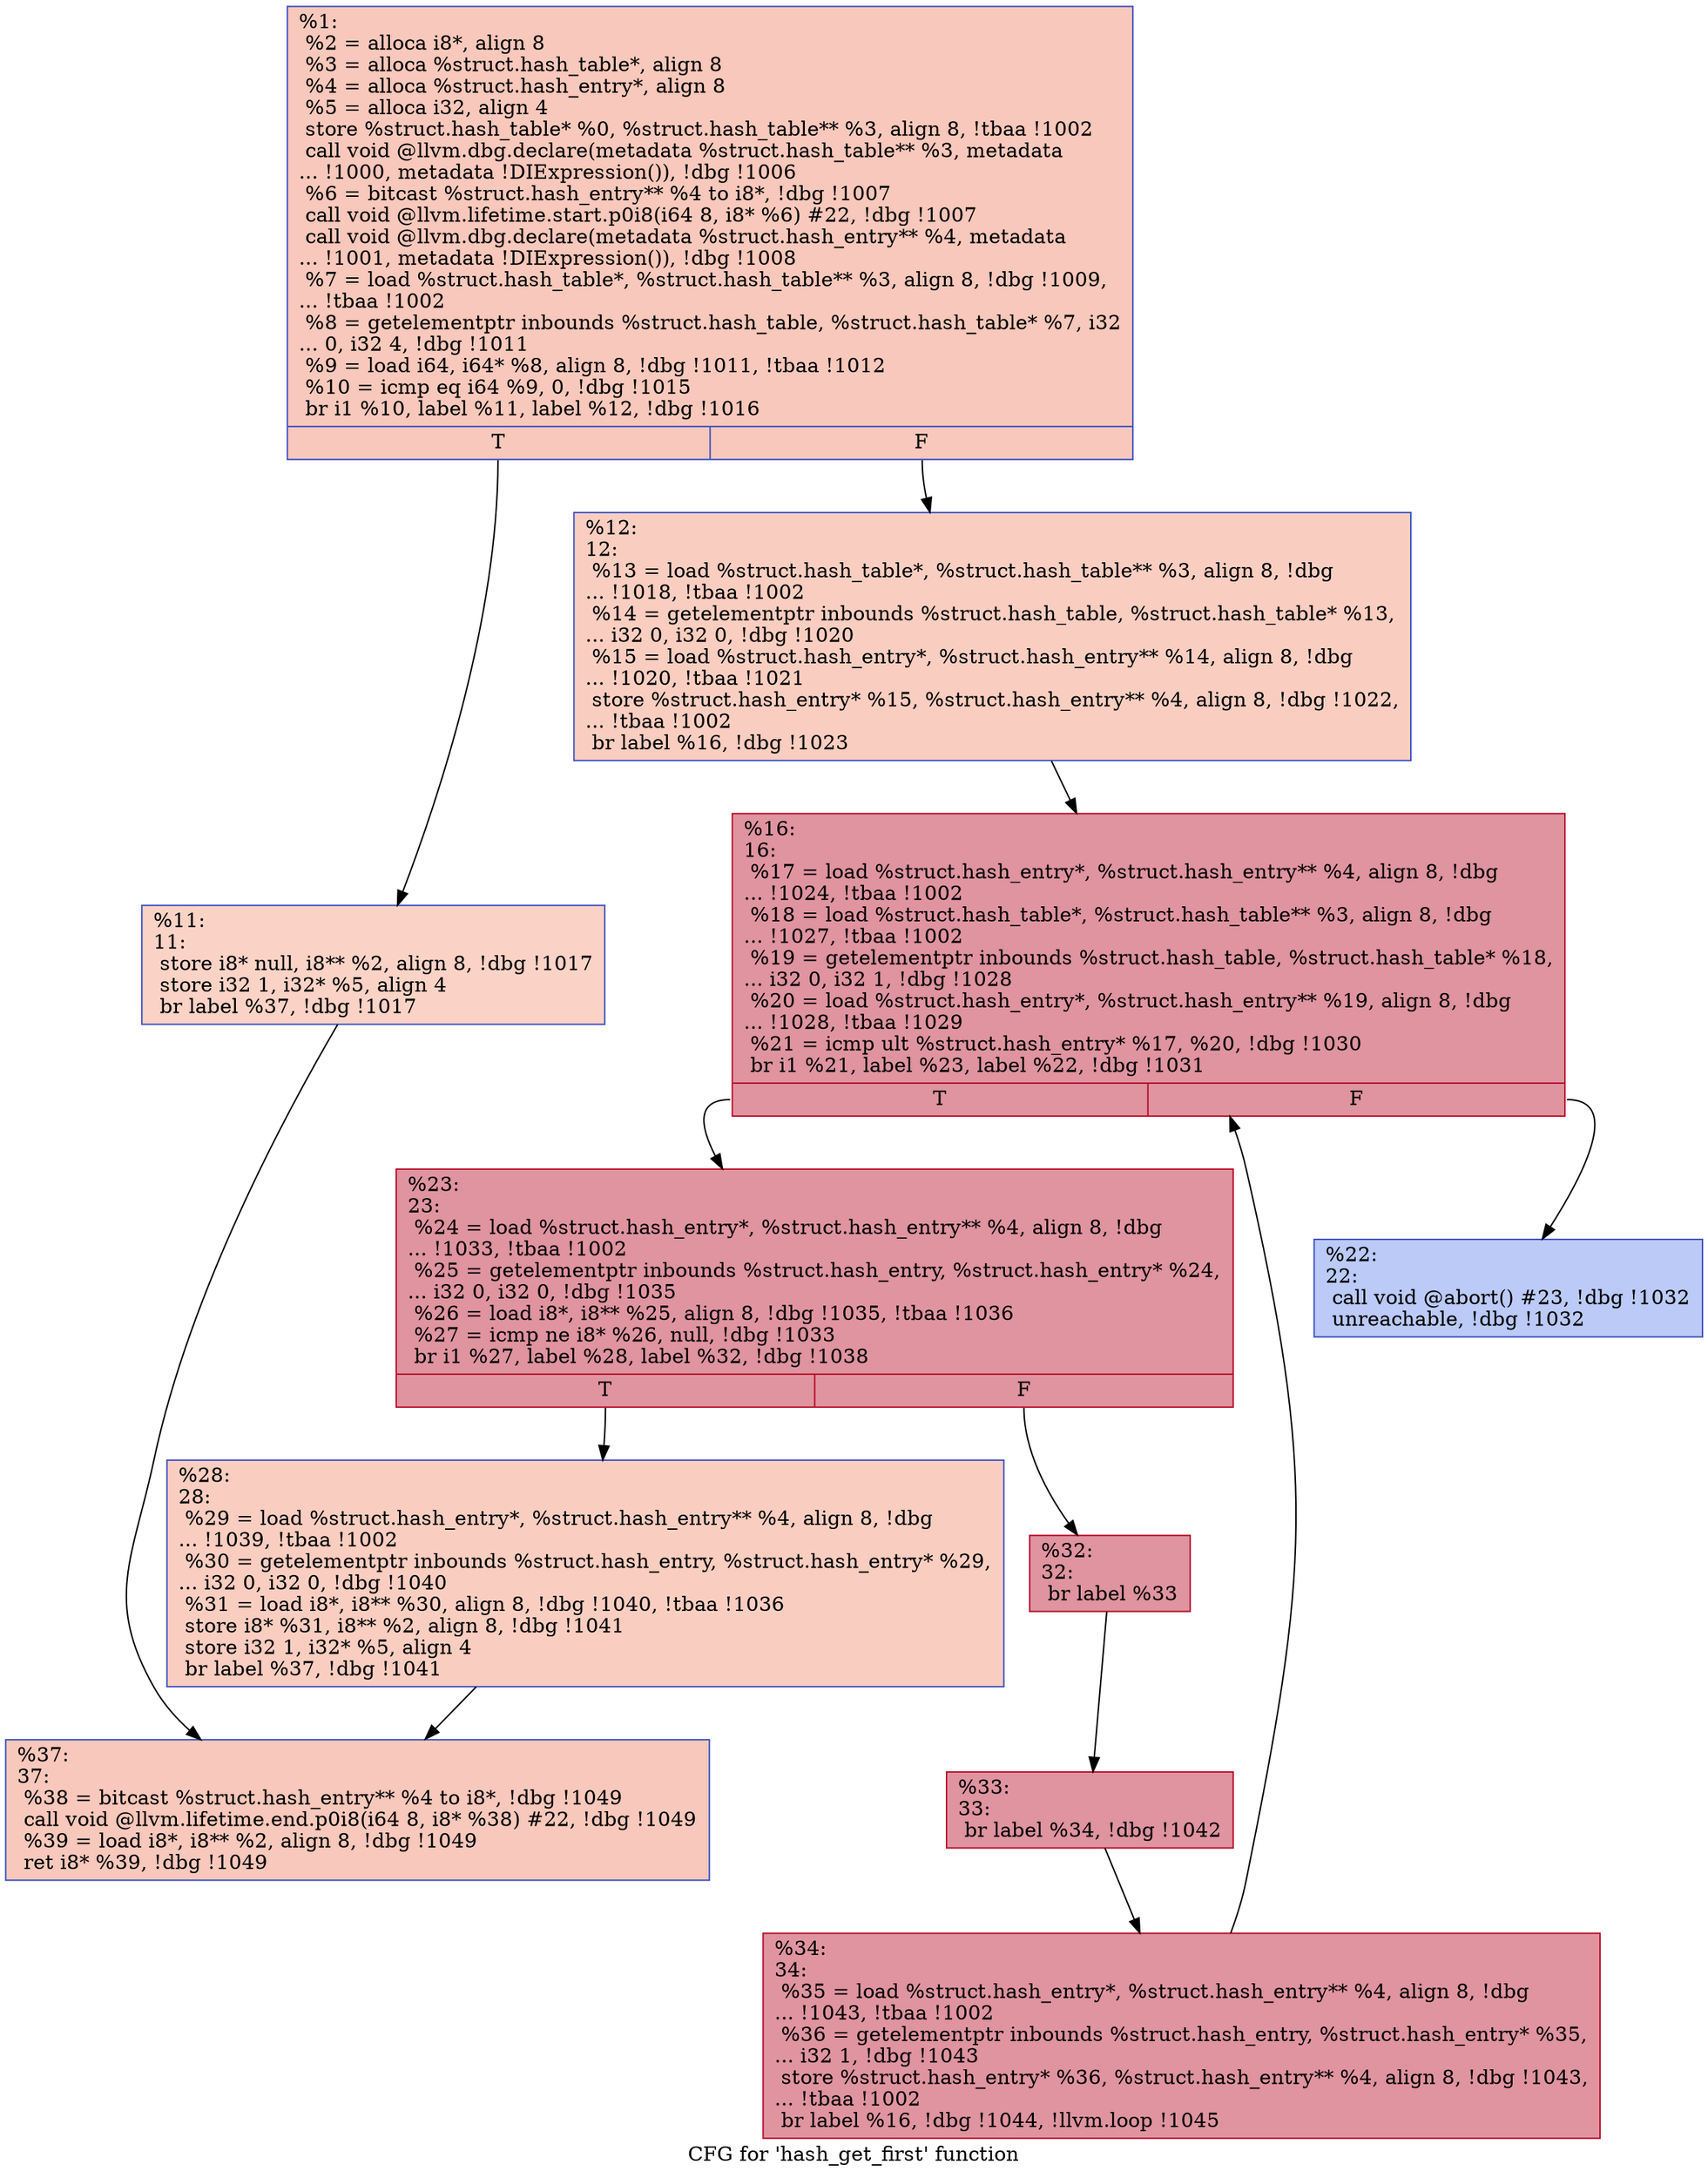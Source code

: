 digraph "CFG for 'hash_get_first' function" {
	label="CFG for 'hash_get_first' function";

	Node0x224f6b0 [shape=record,color="#3d50c3ff", style=filled, fillcolor="#ed836670",label="{%1:\l  %2 = alloca i8*, align 8\l  %3 = alloca %struct.hash_table*, align 8\l  %4 = alloca %struct.hash_entry*, align 8\l  %5 = alloca i32, align 4\l  store %struct.hash_table* %0, %struct.hash_table** %3, align 8, !tbaa !1002\l  call void @llvm.dbg.declare(metadata %struct.hash_table** %3, metadata\l... !1000, metadata !DIExpression()), !dbg !1006\l  %6 = bitcast %struct.hash_entry** %4 to i8*, !dbg !1007\l  call void @llvm.lifetime.start.p0i8(i64 8, i8* %6) #22, !dbg !1007\l  call void @llvm.dbg.declare(metadata %struct.hash_entry** %4, metadata\l... !1001, metadata !DIExpression()), !dbg !1008\l  %7 = load %struct.hash_table*, %struct.hash_table** %3, align 8, !dbg !1009,\l... !tbaa !1002\l  %8 = getelementptr inbounds %struct.hash_table, %struct.hash_table* %7, i32\l... 0, i32 4, !dbg !1011\l  %9 = load i64, i64* %8, align 8, !dbg !1011, !tbaa !1012\l  %10 = icmp eq i64 %9, 0, !dbg !1015\l  br i1 %10, label %11, label %12, !dbg !1016\l|{<s0>T|<s1>F}}"];
	Node0x224f6b0:s0 -> Node0x224f760;
	Node0x224f6b0:s1 -> Node0x224f7b0;
	Node0x224f760 [shape=record,color="#3d50c3ff", style=filled, fillcolor="#f59c7d70",label="{%11:\l11:                                               \l  store i8* null, i8** %2, align 8, !dbg !1017\l  store i32 1, i32* %5, align 4\l  br label %37, !dbg !1017\l}"];
	Node0x224f760 -> Node0x224fa30;
	Node0x224f7b0 [shape=record,color="#3d50c3ff", style=filled, fillcolor="#f2907270",label="{%12:\l12:                                               \l  %13 = load %struct.hash_table*, %struct.hash_table** %3, align 8, !dbg\l... !1018, !tbaa !1002\l  %14 = getelementptr inbounds %struct.hash_table, %struct.hash_table* %13,\l... i32 0, i32 0, !dbg !1020\l  %15 = load %struct.hash_entry*, %struct.hash_entry** %14, align 8, !dbg\l... !1020, !tbaa !1021\l  store %struct.hash_entry* %15, %struct.hash_entry** %4, align 8, !dbg !1022,\l... !tbaa !1002\l  br label %16, !dbg !1023\l}"];
	Node0x224f7b0 -> Node0x224f800;
	Node0x224f800 [shape=record,color="#b70d28ff", style=filled, fillcolor="#b70d2870",label="{%16:\l16:                                               \l  %17 = load %struct.hash_entry*, %struct.hash_entry** %4, align 8, !dbg\l... !1024, !tbaa !1002\l  %18 = load %struct.hash_table*, %struct.hash_table** %3, align 8, !dbg\l... !1027, !tbaa !1002\l  %19 = getelementptr inbounds %struct.hash_table, %struct.hash_table* %18,\l... i32 0, i32 1, !dbg !1028\l  %20 = load %struct.hash_entry*, %struct.hash_entry** %19, align 8, !dbg\l... !1028, !tbaa !1029\l  %21 = icmp ult %struct.hash_entry* %17, %20, !dbg !1030\l  br i1 %21, label %23, label %22, !dbg !1031\l|{<s0>T|<s1>F}}"];
	Node0x224f800:s0 -> Node0x224f8a0;
	Node0x224f800:s1 -> Node0x224f850;
	Node0x224f850 [shape=record,color="#3d50c3ff", style=filled, fillcolor="#6687ed70",label="{%22:\l22:                                               \l  call void @abort() #23, !dbg !1032\l  unreachable, !dbg !1032\l}"];
	Node0x224f8a0 [shape=record,color="#b70d28ff", style=filled, fillcolor="#b70d2870",label="{%23:\l23:                                               \l  %24 = load %struct.hash_entry*, %struct.hash_entry** %4, align 8, !dbg\l... !1033, !tbaa !1002\l  %25 = getelementptr inbounds %struct.hash_entry, %struct.hash_entry* %24,\l... i32 0, i32 0, !dbg !1035\l  %26 = load i8*, i8** %25, align 8, !dbg !1035, !tbaa !1036\l  %27 = icmp ne i8* %26, null, !dbg !1033\l  br i1 %27, label %28, label %32, !dbg !1038\l|{<s0>T|<s1>F}}"];
	Node0x224f8a0:s0 -> Node0x224f8f0;
	Node0x224f8a0:s1 -> Node0x224f940;
	Node0x224f8f0 [shape=record,color="#3d50c3ff", style=filled, fillcolor="#f2907270",label="{%28:\l28:                                               \l  %29 = load %struct.hash_entry*, %struct.hash_entry** %4, align 8, !dbg\l... !1039, !tbaa !1002\l  %30 = getelementptr inbounds %struct.hash_entry, %struct.hash_entry* %29,\l... i32 0, i32 0, !dbg !1040\l  %31 = load i8*, i8** %30, align 8, !dbg !1040, !tbaa !1036\l  store i8* %31, i8** %2, align 8, !dbg !1041\l  store i32 1, i32* %5, align 4\l  br label %37, !dbg !1041\l}"];
	Node0x224f8f0 -> Node0x224fa30;
	Node0x224f940 [shape=record,color="#b70d28ff", style=filled, fillcolor="#b70d2870",label="{%32:\l32:                                               \l  br label %33\l}"];
	Node0x224f940 -> Node0x224f990;
	Node0x224f990 [shape=record,color="#b70d28ff", style=filled, fillcolor="#b70d2870",label="{%33:\l33:                                               \l  br label %34, !dbg !1042\l}"];
	Node0x224f990 -> Node0x224f9e0;
	Node0x224f9e0 [shape=record,color="#b70d28ff", style=filled, fillcolor="#b70d2870",label="{%34:\l34:                                               \l  %35 = load %struct.hash_entry*, %struct.hash_entry** %4, align 8, !dbg\l... !1043, !tbaa !1002\l  %36 = getelementptr inbounds %struct.hash_entry, %struct.hash_entry* %35,\l... i32 1, !dbg !1043\l  store %struct.hash_entry* %36, %struct.hash_entry** %4, align 8, !dbg !1043,\l... !tbaa !1002\l  br label %16, !dbg !1044, !llvm.loop !1045\l}"];
	Node0x224f9e0 -> Node0x224f800;
	Node0x224fa30 [shape=record,color="#3d50c3ff", style=filled, fillcolor="#ed836670",label="{%37:\l37:                                               \l  %38 = bitcast %struct.hash_entry** %4 to i8*, !dbg !1049\l  call void @llvm.lifetime.end.p0i8(i64 8, i8* %38) #22, !dbg !1049\l  %39 = load i8*, i8** %2, align 8, !dbg !1049\l  ret i8* %39, !dbg !1049\l}"];
}
